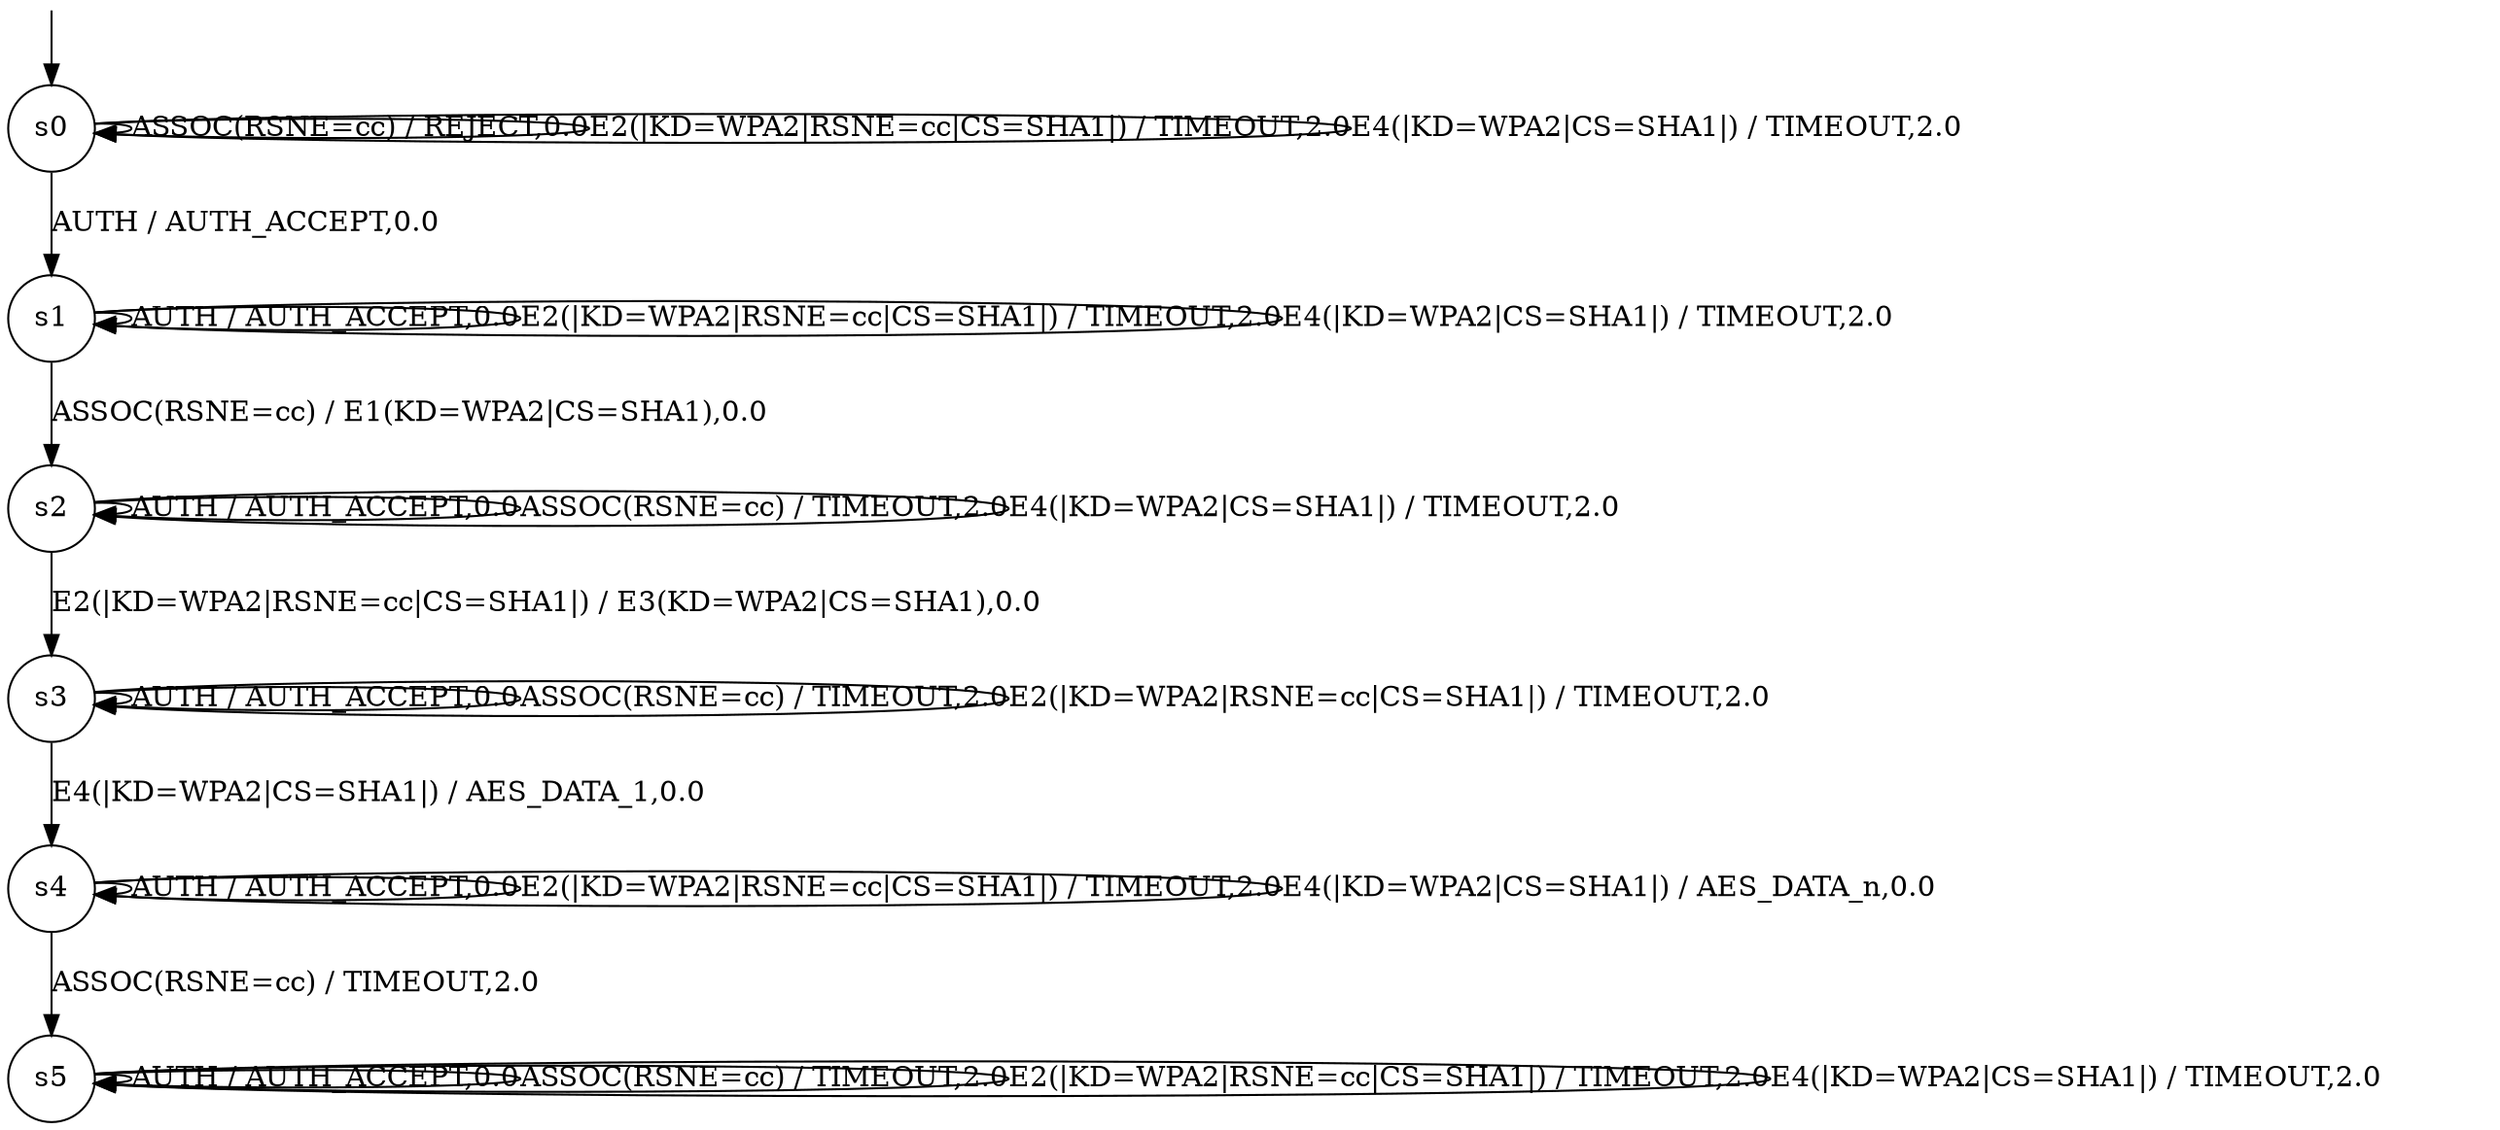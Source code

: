 digraph g {

	s0 [shape="circle" label="s0"];
	s1 [shape="circle" label="s1"];
	s2 [shape="circle" label="s2"];
	s3 [shape="circle" label="s3"];
	s4 [shape="circle" label="s4"];
	s5 [shape="circle" label="s5"];
	s0 -> s1 [label="AUTH / AUTH_ACCEPT,0.0"];
	s0 -> s0 [label="ASSOC(RSNE=cc) / REJECT,0.0"];
	s0 -> s0 [label="E2(|KD=WPA2|RSNE=cc|CS=SHA1|) / TIMEOUT,2.0"];
	s0 -> s0 [label="E4(|KD=WPA2|CS=SHA1|) / TIMEOUT,2.0"];
	s1 -> s1 [label="AUTH / AUTH_ACCEPT,0.0"];
	s1 -> s2 [label="ASSOC(RSNE=cc) / E1(KD=WPA2|CS=SHA1),0.0"];
	s1 -> s1 [label="E2(|KD=WPA2|RSNE=cc|CS=SHA1|) / TIMEOUT,2.0"];
	s1 -> s1 [label="E4(|KD=WPA2|CS=SHA1|) / TIMEOUT,2.0"];
	s2 -> s2 [label="AUTH / AUTH_ACCEPT,0.0"];
	s2 -> s2 [label="ASSOC(RSNE=cc) / TIMEOUT,2.0"];
	s2 -> s3 [label="E2(|KD=WPA2|RSNE=cc|CS=SHA1|) / E3(KD=WPA2|CS=SHA1),0.0"];
	s2 -> s2 [label="E4(|KD=WPA2|CS=SHA1|) / TIMEOUT,2.0"];
	s3 -> s3 [label="AUTH / AUTH_ACCEPT,0.0"];
	s3 -> s3 [label="ASSOC(RSNE=cc) / TIMEOUT,2.0"];
	s3 -> s3 [label="E2(|KD=WPA2|RSNE=cc|CS=SHA1|) / TIMEOUT,2.0"];
	s3 -> s4 [label="E4(|KD=WPA2|CS=SHA1|) / AES_DATA_1,0.0"];
	s4 -> s4 [label="AUTH / AUTH_ACCEPT,0.0"];
	s4 -> s5 [label="ASSOC(RSNE=cc) / TIMEOUT,2.0"];
	s4 -> s4 [label="E2(|KD=WPA2|RSNE=cc|CS=SHA1|) / TIMEOUT,2.0"];
	s4 -> s4 [label="E4(|KD=WPA2|CS=SHA1|) / AES_DATA_n,0.0"];
	s5 -> s5 [label="AUTH / AUTH_ACCEPT,0.0"];
	s5 -> s5 [label="ASSOC(RSNE=cc) / TIMEOUT,2.0"];
	s5 -> s5 [label="E2(|KD=WPA2|RSNE=cc|CS=SHA1|) / TIMEOUT,2.0"];
	s5 -> s5 [label="E4(|KD=WPA2|CS=SHA1|) / TIMEOUT,2.0"];

__start0 [label="" shape="none" width="0" height="0"];
__start0 -> s0;

}

